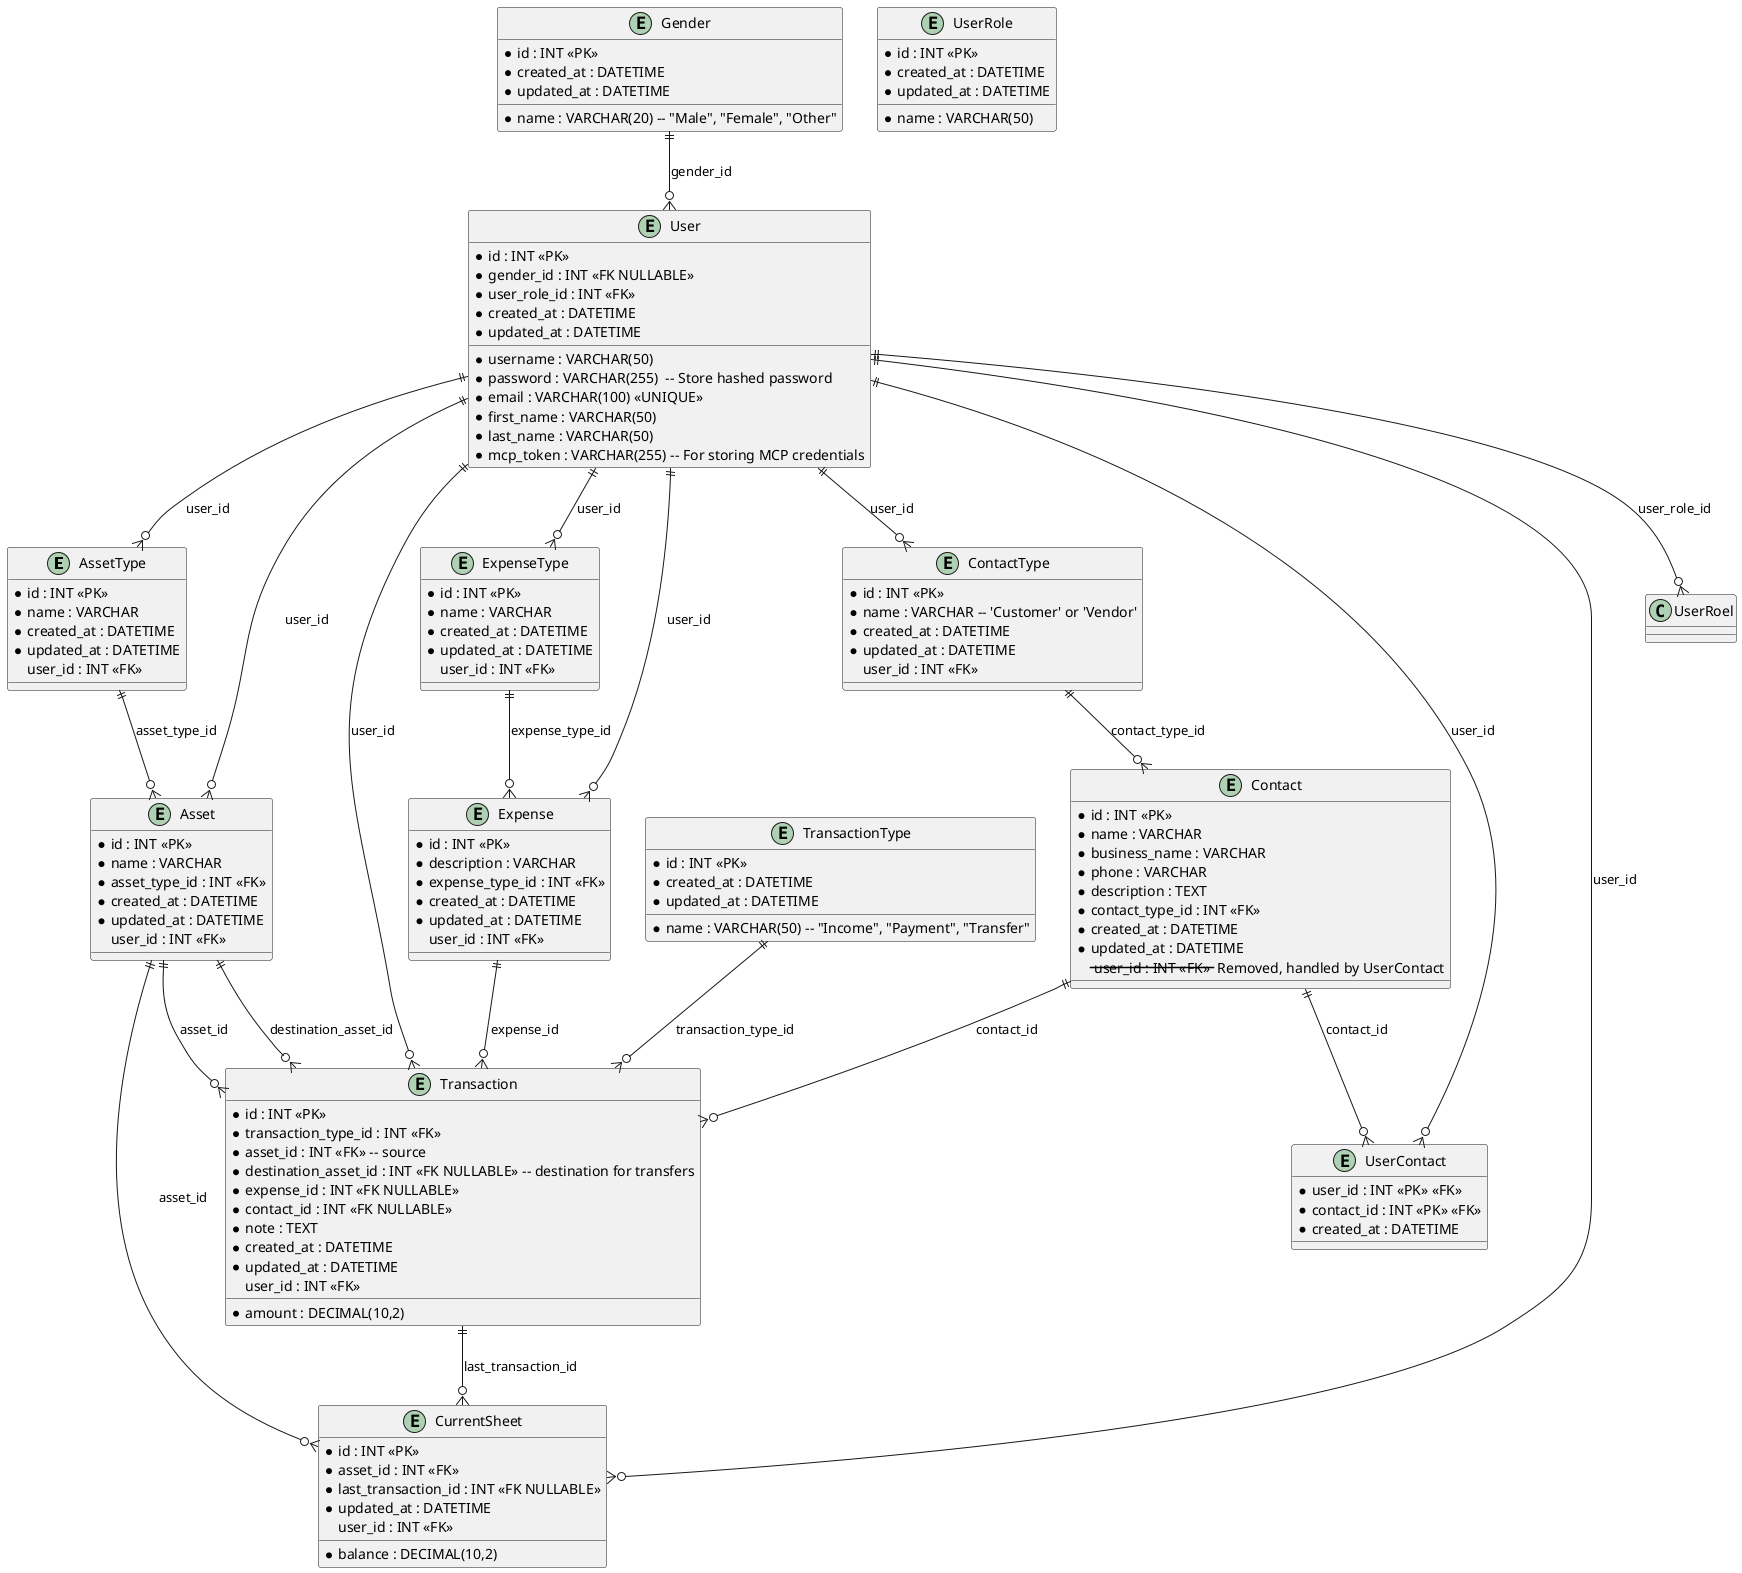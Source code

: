 @startuml "light-house"

' Done
entity AssetType {
  *id : INT <<PK>>
  *name : VARCHAR
  *created_at : DATETIME
  *updated_at : DATETIME
  user_id : INT <<FK>>
}

entity Asset {
  *id : INT <<PK>>
  *name : VARCHAR
  *asset_type_id : INT <<FK>>
  *created_at : DATETIME
  *updated_at : DATETIME
  user_id : INT <<FK>>
}

entity ExpenseType {
  *id : INT <<PK>>
  *name : VARCHAR
  *created_at : DATETIME
  *updated_at : DATETIME
  user_id : INT <<FK>>
}

entity Expense {
  *id : INT <<PK>>
  *description : VARCHAR
  *expense_type_id : INT <<FK>>
  *created_at : DATETIME
  *updated_at : DATETIME
  user_id : INT <<FK>>
}

entity ContactType {
  *id : INT <<PK>>
  *name : VARCHAR -- 'Customer' or 'Vendor'
  *created_at : DATETIME
  *updated_at : DATETIME
  user_id : INT <<FK>>
}

entity Contact {
  *id : INT <<PK>>
  *name : VARCHAR
  *business_name : VARCHAR
  *phone : VARCHAR
  *description : TEXT
  *contact_type_id : INT <<FK>>
  *created_at : DATETIME
  *updated_at : DATETIME
  -- user_id : INT <<FK>> -- Removed, handled by UserContact
}

entity TransactionType {
  *id : INT <<PK>>
  *name : VARCHAR(50) -- "Income", "Payment", "Transfer"
  *created_at : DATETIME
  *updated_at : DATETIME
}

entity Transaction {
  *id : INT <<PK>>
  *transaction_type_id : INT <<FK>>
  *amount : DECIMAL(10,2)
  *asset_id : INT <<FK>> -- source
  *destination_asset_id : INT <<FK NULLABLE>> -- destination for transfers
  *expense_id : INT <<FK NULLABLE>>
  *contact_id : INT <<FK NULLABLE>>
  *note : TEXT
  *created_at : DATETIME
  *updated_at : DATETIME
  user_id : INT <<FK>>
}

entity CurrentSheet {
  *id : INT <<PK>>
  *asset_id : INT <<FK>>
  *balance : DECIMAL(10,2)
  *last_transaction_id : INT <<FK NULLABLE>>
  *updated_at : DATETIME
  user_id : INT <<FK>>
}

' Done
entity Gender {
  *id : INT <<PK>>
  *name : VARCHAR(20) -- "Male", "Female", "Other"
  *created_at : DATETIME
  *updated_at : DATETIME
}

 ' Done
entity User {
  *id : INT <<PK>>
  *username : VARCHAR(50)
  *password : VARCHAR(255)  -- Store hashed password
  *email : VARCHAR(100) <<UNIQUE>>
  *first_name : VARCHAR(50)
  *last_name : VARCHAR(50)
  *mcp_token : VARCHAR(255) -- For storing MCP credentials
  *gender_id : INT <<FK NULLABLE>>
  *user_role_id : INT <<FK>>
  *created_at : DATETIME
  *updated_at : DATETIME
}

' Done
entity UserRole {
  *id : INT <<PK>>
  *name : VARCHAR(50)
  *created_at : DATETIME
  *updated_at : DATETIME
}

entity UserContact {
  *user_id : INT <<PK>> <<FK>>
  *contact_id : INT <<PK>> <<FK>>
  *created_at : DATETIME
}

' Relationships
AssetType ||--o{ Asset : asset_type_id
ExpenseType ||--o{ Expense : expense_type_id
ContactType ||--o{ Contact : contact_type_id

' Contact to Transaction (via GeneralTransaction)
Contact ||--o{ Transaction : contact_id

' Asset to Transaction (source and destination)
Asset ||--o{ Transaction : asset_id
Asset ||--o{ Transaction : destination_asset_id

' Expense to Transaction
Expense ||--o{ Transaction : expense_id

' Asset to CurrentSheet
Asset ||--o{ CurrentSheet : asset_id

' User to their specific data
User ||--o{ AssetType : user_id
User ||--o{ Asset : user_id
User ||--o{ ExpenseType : user_id
User ||--o{ Expense : user_id
User ||--o{ ContactType : user_id
User ||--o{ UserRoel : user_role_id
' User ||--o{ Contact : user_id -- Replaced by UserContact
User ||--o{ Transaction : user_id
User ||--o{ CurrentSheet : user_id

' New Relationships
TransactionType ||--o{ Transaction : transaction_type_id
Gender ||--o{ User : gender_id
User ||--o{ UserContact : user_id
Contact ||--o{ UserContact : contact_id
Transaction ||--o{ CurrentSheet : last_transaction_id

@enduml
